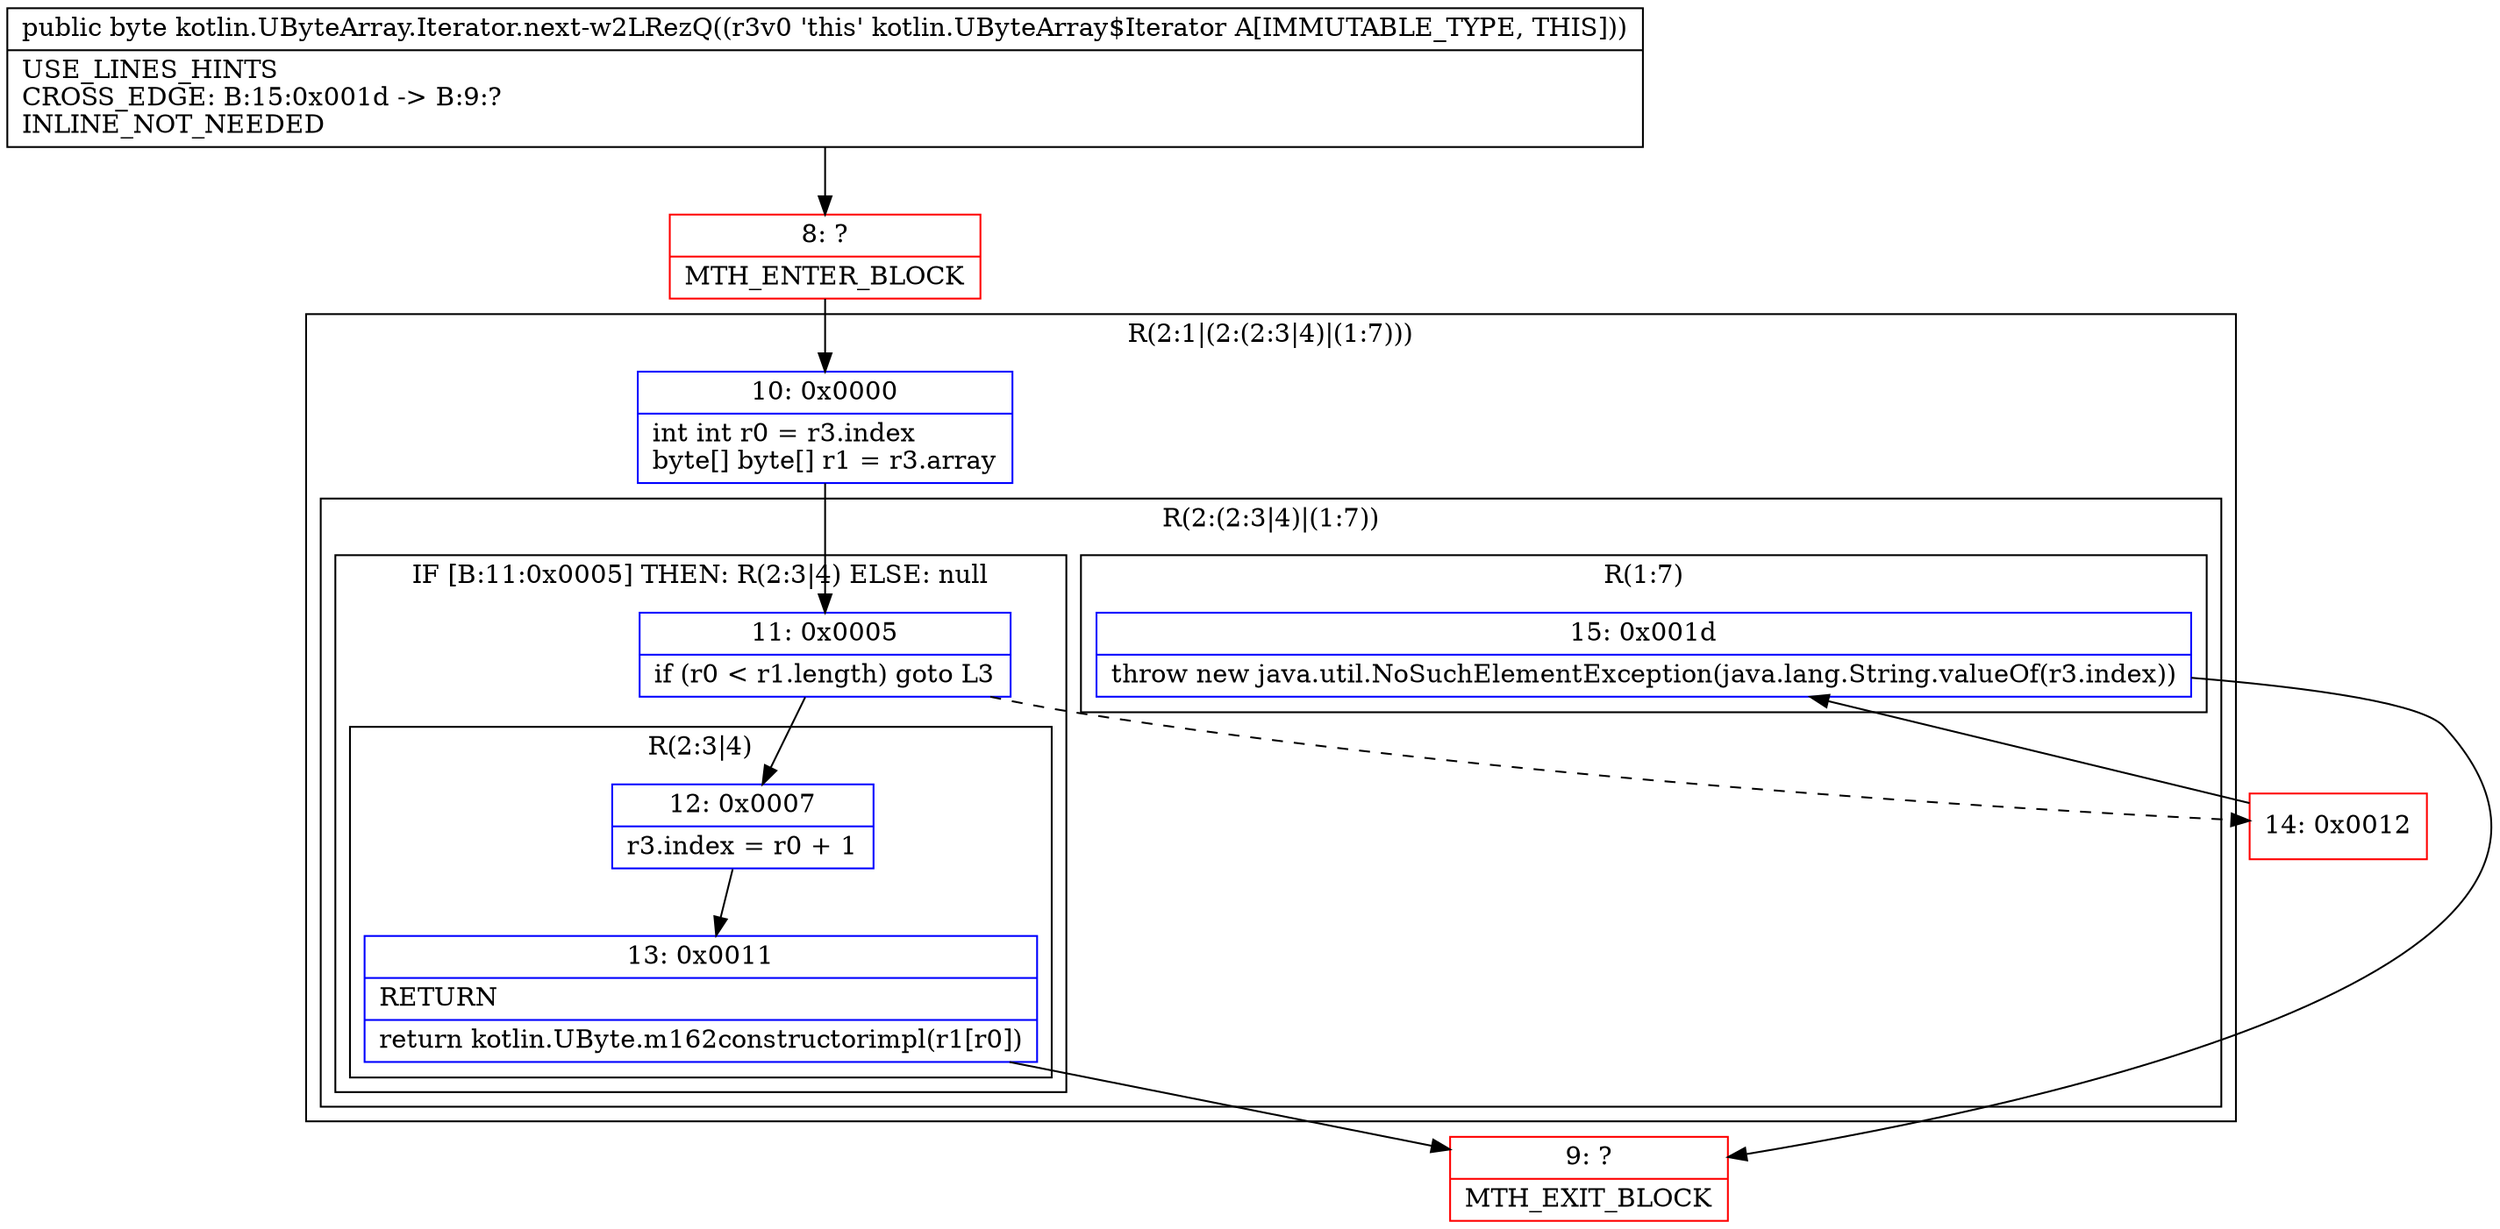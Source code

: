 digraph "CFG forkotlin.UByteArray.Iterator.next\-w2LRezQ()B" {
subgraph cluster_Region_121713682 {
label = "R(2:1|(2:(2:3|4)|(1:7)))";
node [shape=record,color=blue];
Node_10 [shape=record,label="{10\:\ 0x0000|int int r0 = r3.index\lbyte[] byte[] r1 = r3.array\l}"];
subgraph cluster_Region_1684430195 {
label = "R(2:(2:3|4)|(1:7))";
node [shape=record,color=blue];
subgraph cluster_IfRegion_1373290768 {
label = "IF [B:11:0x0005] THEN: R(2:3|4) ELSE: null";
node [shape=record,color=blue];
Node_11 [shape=record,label="{11\:\ 0x0005|if (r0 \< r1.length) goto L3\l}"];
subgraph cluster_Region_1440019915 {
label = "R(2:3|4)";
node [shape=record,color=blue];
Node_12 [shape=record,label="{12\:\ 0x0007|r3.index = r0 + 1\l}"];
Node_13 [shape=record,label="{13\:\ 0x0011|RETURN\l|return kotlin.UByte.m162constructorimpl(r1[r0])\l}"];
}
}
subgraph cluster_Region_1894647687 {
label = "R(1:7)";
node [shape=record,color=blue];
Node_15 [shape=record,label="{15\:\ 0x001d|throw new java.util.NoSuchElementException(java.lang.String.valueOf(r3.index))\l}"];
}
}
}
Node_8 [shape=record,color=red,label="{8\:\ ?|MTH_ENTER_BLOCK\l}"];
Node_9 [shape=record,color=red,label="{9\:\ ?|MTH_EXIT_BLOCK\l}"];
Node_14 [shape=record,color=red,label="{14\:\ 0x0012}"];
MethodNode[shape=record,label="{public byte kotlin.UByteArray.Iterator.next\-w2LRezQ((r3v0 'this' kotlin.UByteArray$Iterator A[IMMUTABLE_TYPE, THIS]))  | USE_LINES_HINTS\lCROSS_EDGE: B:15:0x001d \-\> B:9:?\lINLINE_NOT_NEEDED\l}"];
MethodNode -> Node_8;Node_10 -> Node_11;
Node_11 -> Node_12;
Node_11 -> Node_14[style=dashed];
Node_12 -> Node_13;
Node_13 -> Node_9;
Node_15 -> Node_9;
Node_8 -> Node_10;
Node_14 -> Node_15;
}

